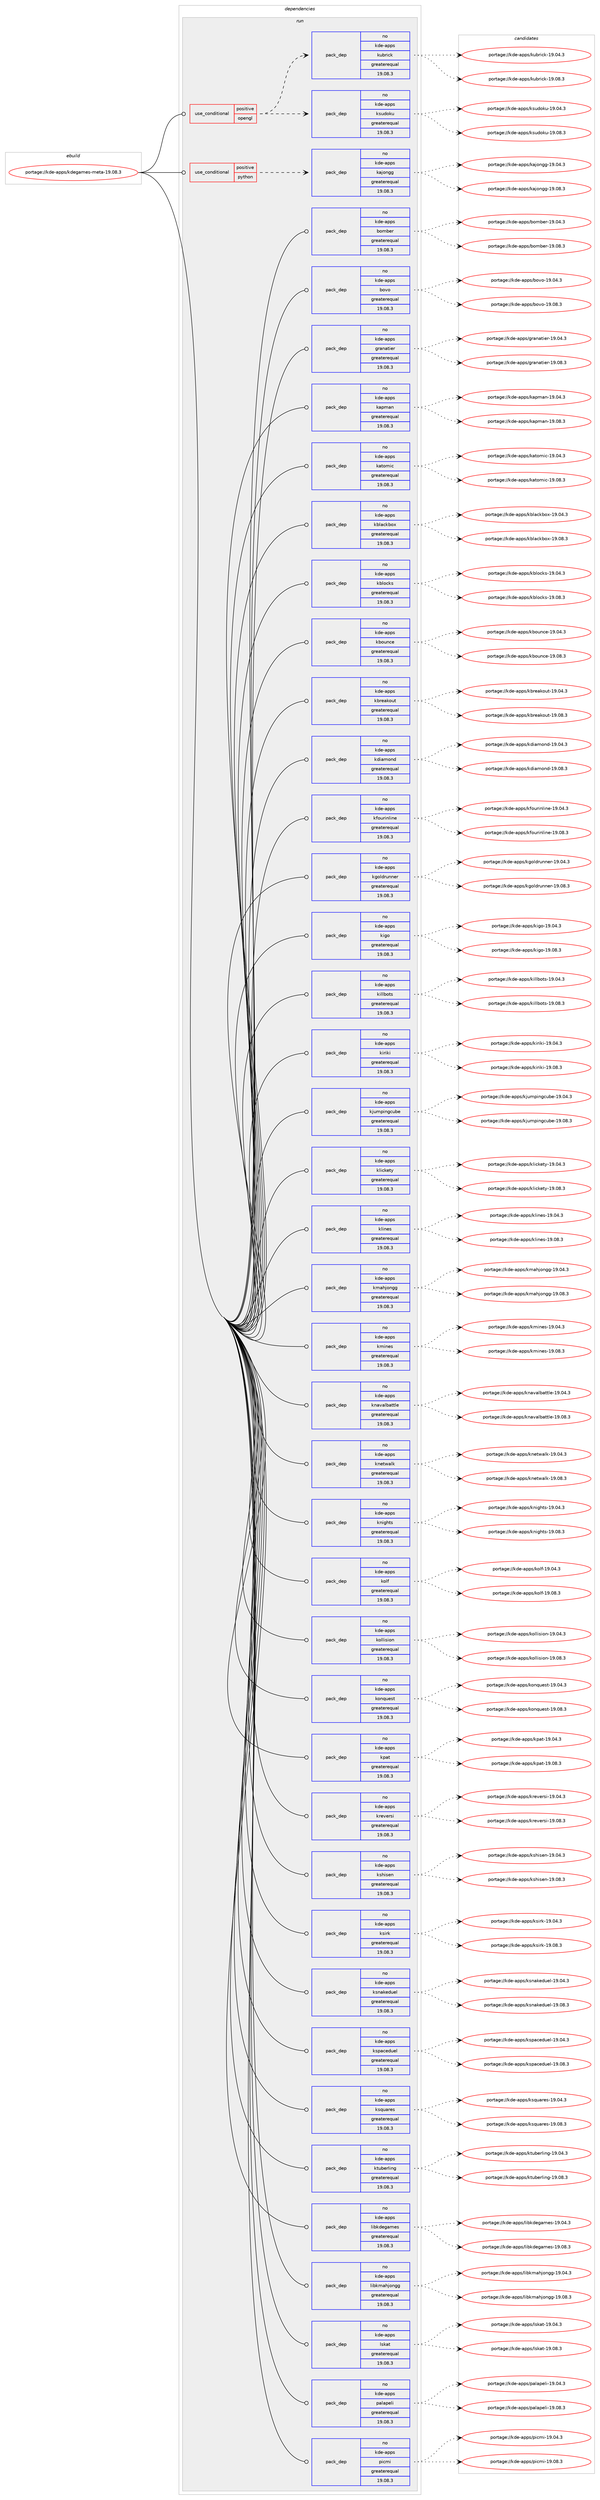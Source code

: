 digraph prolog {

# *************
# Graph options
# *************

newrank=true;
concentrate=true;
compound=true;
graph [rankdir=LR,fontname=Helvetica,fontsize=10,ranksep=1.5];#, ranksep=2.5, nodesep=0.2];
edge  [arrowhead=vee];
node  [fontname=Helvetica,fontsize=10];

# **********
# The ebuild
# **********

subgraph cluster_leftcol {
color=gray;
rank=same;
label=<<i>ebuild</i>>;
id [label="portage://kde-apps/kdegames-meta-19.08.3", color=red, width=4, href="../kde-apps/kdegames-meta-19.08.3.svg"];
}

# ****************
# The dependencies
# ****************

subgraph cluster_midcol {
color=gray;
label=<<i>dependencies</i>>;
subgraph cluster_compile {
fillcolor="#eeeeee";
style=filled;
label=<<i>compile</i>>;
}
subgraph cluster_compileandrun {
fillcolor="#eeeeee";
style=filled;
label=<<i>compile and run</i>>;
}
subgraph cluster_run {
fillcolor="#eeeeee";
style=filled;
label=<<i>run</i>>;
subgraph cond75086 {
dependency288215 [label=<<TABLE BORDER="0" CELLBORDER="1" CELLSPACING="0" CELLPADDING="4"><TR><TD ROWSPAN="3" CELLPADDING="10">use_conditional</TD></TR><TR><TD>positive</TD></TR><TR><TD>opengl</TD></TR></TABLE>>, shape=none, color=red];
subgraph pack208813 {
dependency288216 [label=<<TABLE BORDER="0" CELLBORDER="1" CELLSPACING="0" CELLPADDING="4" WIDTH="220"><TR><TD ROWSPAN="6" CELLPADDING="30">pack_dep</TD></TR><TR><TD WIDTH="110">no</TD></TR><TR><TD>kde-apps</TD></TR><TR><TD>ksudoku</TD></TR><TR><TD>greaterequal</TD></TR><TR><TD>19.08.3</TD></TR></TABLE>>, shape=none, color=blue];
}
dependency288215:e -> dependency288216:w [weight=20,style="dashed",arrowhead="vee"];
subgraph pack208814 {
dependency288217 [label=<<TABLE BORDER="0" CELLBORDER="1" CELLSPACING="0" CELLPADDING="4" WIDTH="220"><TR><TD ROWSPAN="6" CELLPADDING="30">pack_dep</TD></TR><TR><TD WIDTH="110">no</TD></TR><TR><TD>kde-apps</TD></TR><TR><TD>kubrick</TD></TR><TR><TD>greaterequal</TD></TR><TR><TD>19.08.3</TD></TR></TABLE>>, shape=none, color=blue];
}
dependency288215:e -> dependency288217:w [weight=20,style="dashed",arrowhead="vee"];
}
id:e -> dependency288215:w [weight=20,style="solid",arrowhead="odot"];
subgraph cond75087 {
dependency288218 [label=<<TABLE BORDER="0" CELLBORDER="1" CELLSPACING="0" CELLPADDING="4"><TR><TD ROWSPAN="3" CELLPADDING="10">use_conditional</TD></TR><TR><TD>positive</TD></TR><TR><TD>python</TD></TR></TABLE>>, shape=none, color=red];
subgraph pack208815 {
dependency288219 [label=<<TABLE BORDER="0" CELLBORDER="1" CELLSPACING="0" CELLPADDING="4" WIDTH="220"><TR><TD ROWSPAN="6" CELLPADDING="30">pack_dep</TD></TR><TR><TD WIDTH="110">no</TD></TR><TR><TD>kde-apps</TD></TR><TR><TD>kajongg</TD></TR><TR><TD>greaterequal</TD></TR><TR><TD>19.08.3</TD></TR></TABLE>>, shape=none, color=blue];
}
dependency288218:e -> dependency288219:w [weight=20,style="dashed",arrowhead="vee"];
}
id:e -> dependency288218:w [weight=20,style="solid",arrowhead="odot"];
subgraph pack208816 {
dependency288220 [label=<<TABLE BORDER="0" CELLBORDER="1" CELLSPACING="0" CELLPADDING="4" WIDTH="220"><TR><TD ROWSPAN="6" CELLPADDING="30">pack_dep</TD></TR><TR><TD WIDTH="110">no</TD></TR><TR><TD>kde-apps</TD></TR><TR><TD>bomber</TD></TR><TR><TD>greaterequal</TD></TR><TR><TD>19.08.3</TD></TR></TABLE>>, shape=none, color=blue];
}
id:e -> dependency288220:w [weight=20,style="solid",arrowhead="odot"];
subgraph pack208817 {
dependency288221 [label=<<TABLE BORDER="0" CELLBORDER="1" CELLSPACING="0" CELLPADDING="4" WIDTH="220"><TR><TD ROWSPAN="6" CELLPADDING="30">pack_dep</TD></TR><TR><TD WIDTH="110">no</TD></TR><TR><TD>kde-apps</TD></TR><TR><TD>bovo</TD></TR><TR><TD>greaterequal</TD></TR><TR><TD>19.08.3</TD></TR></TABLE>>, shape=none, color=blue];
}
id:e -> dependency288221:w [weight=20,style="solid",arrowhead="odot"];
subgraph pack208818 {
dependency288222 [label=<<TABLE BORDER="0" CELLBORDER="1" CELLSPACING="0" CELLPADDING="4" WIDTH="220"><TR><TD ROWSPAN="6" CELLPADDING="30">pack_dep</TD></TR><TR><TD WIDTH="110">no</TD></TR><TR><TD>kde-apps</TD></TR><TR><TD>granatier</TD></TR><TR><TD>greaterequal</TD></TR><TR><TD>19.08.3</TD></TR></TABLE>>, shape=none, color=blue];
}
id:e -> dependency288222:w [weight=20,style="solid",arrowhead="odot"];
subgraph pack208819 {
dependency288223 [label=<<TABLE BORDER="0" CELLBORDER="1" CELLSPACING="0" CELLPADDING="4" WIDTH="220"><TR><TD ROWSPAN="6" CELLPADDING="30">pack_dep</TD></TR><TR><TD WIDTH="110">no</TD></TR><TR><TD>kde-apps</TD></TR><TR><TD>kapman</TD></TR><TR><TD>greaterequal</TD></TR><TR><TD>19.08.3</TD></TR></TABLE>>, shape=none, color=blue];
}
id:e -> dependency288223:w [weight=20,style="solid",arrowhead="odot"];
subgraph pack208820 {
dependency288224 [label=<<TABLE BORDER="0" CELLBORDER="1" CELLSPACING="0" CELLPADDING="4" WIDTH="220"><TR><TD ROWSPAN="6" CELLPADDING="30">pack_dep</TD></TR><TR><TD WIDTH="110">no</TD></TR><TR><TD>kde-apps</TD></TR><TR><TD>katomic</TD></TR><TR><TD>greaterequal</TD></TR><TR><TD>19.08.3</TD></TR></TABLE>>, shape=none, color=blue];
}
id:e -> dependency288224:w [weight=20,style="solid",arrowhead="odot"];
subgraph pack208821 {
dependency288225 [label=<<TABLE BORDER="0" CELLBORDER="1" CELLSPACING="0" CELLPADDING="4" WIDTH="220"><TR><TD ROWSPAN="6" CELLPADDING="30">pack_dep</TD></TR><TR><TD WIDTH="110">no</TD></TR><TR><TD>kde-apps</TD></TR><TR><TD>kblackbox</TD></TR><TR><TD>greaterequal</TD></TR><TR><TD>19.08.3</TD></TR></TABLE>>, shape=none, color=blue];
}
id:e -> dependency288225:w [weight=20,style="solid",arrowhead="odot"];
subgraph pack208822 {
dependency288226 [label=<<TABLE BORDER="0" CELLBORDER="1" CELLSPACING="0" CELLPADDING="4" WIDTH="220"><TR><TD ROWSPAN="6" CELLPADDING="30">pack_dep</TD></TR><TR><TD WIDTH="110">no</TD></TR><TR><TD>kde-apps</TD></TR><TR><TD>kblocks</TD></TR><TR><TD>greaterequal</TD></TR><TR><TD>19.08.3</TD></TR></TABLE>>, shape=none, color=blue];
}
id:e -> dependency288226:w [weight=20,style="solid",arrowhead="odot"];
subgraph pack208823 {
dependency288227 [label=<<TABLE BORDER="0" CELLBORDER="1" CELLSPACING="0" CELLPADDING="4" WIDTH="220"><TR><TD ROWSPAN="6" CELLPADDING="30">pack_dep</TD></TR><TR><TD WIDTH="110">no</TD></TR><TR><TD>kde-apps</TD></TR><TR><TD>kbounce</TD></TR><TR><TD>greaterequal</TD></TR><TR><TD>19.08.3</TD></TR></TABLE>>, shape=none, color=blue];
}
id:e -> dependency288227:w [weight=20,style="solid",arrowhead="odot"];
subgraph pack208824 {
dependency288228 [label=<<TABLE BORDER="0" CELLBORDER="1" CELLSPACING="0" CELLPADDING="4" WIDTH="220"><TR><TD ROWSPAN="6" CELLPADDING="30">pack_dep</TD></TR><TR><TD WIDTH="110">no</TD></TR><TR><TD>kde-apps</TD></TR><TR><TD>kbreakout</TD></TR><TR><TD>greaterequal</TD></TR><TR><TD>19.08.3</TD></TR></TABLE>>, shape=none, color=blue];
}
id:e -> dependency288228:w [weight=20,style="solid",arrowhead="odot"];
subgraph pack208825 {
dependency288229 [label=<<TABLE BORDER="0" CELLBORDER="1" CELLSPACING="0" CELLPADDING="4" WIDTH="220"><TR><TD ROWSPAN="6" CELLPADDING="30">pack_dep</TD></TR><TR><TD WIDTH="110">no</TD></TR><TR><TD>kde-apps</TD></TR><TR><TD>kdiamond</TD></TR><TR><TD>greaterequal</TD></TR><TR><TD>19.08.3</TD></TR></TABLE>>, shape=none, color=blue];
}
id:e -> dependency288229:w [weight=20,style="solid",arrowhead="odot"];
subgraph pack208826 {
dependency288230 [label=<<TABLE BORDER="0" CELLBORDER="1" CELLSPACING="0" CELLPADDING="4" WIDTH="220"><TR><TD ROWSPAN="6" CELLPADDING="30">pack_dep</TD></TR><TR><TD WIDTH="110">no</TD></TR><TR><TD>kde-apps</TD></TR><TR><TD>kfourinline</TD></TR><TR><TD>greaterequal</TD></TR><TR><TD>19.08.3</TD></TR></TABLE>>, shape=none, color=blue];
}
id:e -> dependency288230:w [weight=20,style="solid",arrowhead="odot"];
subgraph pack208827 {
dependency288231 [label=<<TABLE BORDER="0" CELLBORDER="1" CELLSPACING="0" CELLPADDING="4" WIDTH="220"><TR><TD ROWSPAN="6" CELLPADDING="30">pack_dep</TD></TR><TR><TD WIDTH="110">no</TD></TR><TR><TD>kde-apps</TD></TR><TR><TD>kgoldrunner</TD></TR><TR><TD>greaterequal</TD></TR><TR><TD>19.08.3</TD></TR></TABLE>>, shape=none, color=blue];
}
id:e -> dependency288231:w [weight=20,style="solid",arrowhead="odot"];
subgraph pack208828 {
dependency288232 [label=<<TABLE BORDER="0" CELLBORDER="1" CELLSPACING="0" CELLPADDING="4" WIDTH="220"><TR><TD ROWSPAN="6" CELLPADDING="30">pack_dep</TD></TR><TR><TD WIDTH="110">no</TD></TR><TR><TD>kde-apps</TD></TR><TR><TD>kigo</TD></TR><TR><TD>greaterequal</TD></TR><TR><TD>19.08.3</TD></TR></TABLE>>, shape=none, color=blue];
}
id:e -> dependency288232:w [weight=20,style="solid",arrowhead="odot"];
subgraph pack208829 {
dependency288233 [label=<<TABLE BORDER="0" CELLBORDER="1" CELLSPACING="0" CELLPADDING="4" WIDTH="220"><TR><TD ROWSPAN="6" CELLPADDING="30">pack_dep</TD></TR><TR><TD WIDTH="110">no</TD></TR><TR><TD>kde-apps</TD></TR><TR><TD>killbots</TD></TR><TR><TD>greaterequal</TD></TR><TR><TD>19.08.3</TD></TR></TABLE>>, shape=none, color=blue];
}
id:e -> dependency288233:w [weight=20,style="solid",arrowhead="odot"];
subgraph pack208830 {
dependency288234 [label=<<TABLE BORDER="0" CELLBORDER="1" CELLSPACING="0" CELLPADDING="4" WIDTH="220"><TR><TD ROWSPAN="6" CELLPADDING="30">pack_dep</TD></TR><TR><TD WIDTH="110">no</TD></TR><TR><TD>kde-apps</TD></TR><TR><TD>kiriki</TD></TR><TR><TD>greaterequal</TD></TR><TR><TD>19.08.3</TD></TR></TABLE>>, shape=none, color=blue];
}
id:e -> dependency288234:w [weight=20,style="solid",arrowhead="odot"];
subgraph pack208831 {
dependency288235 [label=<<TABLE BORDER="0" CELLBORDER="1" CELLSPACING="0" CELLPADDING="4" WIDTH="220"><TR><TD ROWSPAN="6" CELLPADDING="30">pack_dep</TD></TR><TR><TD WIDTH="110">no</TD></TR><TR><TD>kde-apps</TD></TR><TR><TD>kjumpingcube</TD></TR><TR><TD>greaterequal</TD></TR><TR><TD>19.08.3</TD></TR></TABLE>>, shape=none, color=blue];
}
id:e -> dependency288235:w [weight=20,style="solid",arrowhead="odot"];
subgraph pack208832 {
dependency288236 [label=<<TABLE BORDER="0" CELLBORDER="1" CELLSPACING="0" CELLPADDING="4" WIDTH="220"><TR><TD ROWSPAN="6" CELLPADDING="30">pack_dep</TD></TR><TR><TD WIDTH="110">no</TD></TR><TR><TD>kde-apps</TD></TR><TR><TD>klickety</TD></TR><TR><TD>greaterequal</TD></TR><TR><TD>19.08.3</TD></TR></TABLE>>, shape=none, color=blue];
}
id:e -> dependency288236:w [weight=20,style="solid",arrowhead="odot"];
subgraph pack208833 {
dependency288237 [label=<<TABLE BORDER="0" CELLBORDER="1" CELLSPACING="0" CELLPADDING="4" WIDTH="220"><TR><TD ROWSPAN="6" CELLPADDING="30">pack_dep</TD></TR><TR><TD WIDTH="110">no</TD></TR><TR><TD>kde-apps</TD></TR><TR><TD>klines</TD></TR><TR><TD>greaterequal</TD></TR><TR><TD>19.08.3</TD></TR></TABLE>>, shape=none, color=blue];
}
id:e -> dependency288237:w [weight=20,style="solid",arrowhead="odot"];
subgraph pack208834 {
dependency288238 [label=<<TABLE BORDER="0" CELLBORDER="1" CELLSPACING="0" CELLPADDING="4" WIDTH="220"><TR><TD ROWSPAN="6" CELLPADDING="30">pack_dep</TD></TR><TR><TD WIDTH="110">no</TD></TR><TR><TD>kde-apps</TD></TR><TR><TD>kmahjongg</TD></TR><TR><TD>greaterequal</TD></TR><TR><TD>19.08.3</TD></TR></TABLE>>, shape=none, color=blue];
}
id:e -> dependency288238:w [weight=20,style="solid",arrowhead="odot"];
subgraph pack208835 {
dependency288239 [label=<<TABLE BORDER="0" CELLBORDER="1" CELLSPACING="0" CELLPADDING="4" WIDTH="220"><TR><TD ROWSPAN="6" CELLPADDING="30">pack_dep</TD></TR><TR><TD WIDTH="110">no</TD></TR><TR><TD>kde-apps</TD></TR><TR><TD>kmines</TD></TR><TR><TD>greaterequal</TD></TR><TR><TD>19.08.3</TD></TR></TABLE>>, shape=none, color=blue];
}
id:e -> dependency288239:w [weight=20,style="solid",arrowhead="odot"];
subgraph pack208836 {
dependency288240 [label=<<TABLE BORDER="0" CELLBORDER="1" CELLSPACING="0" CELLPADDING="4" WIDTH="220"><TR><TD ROWSPAN="6" CELLPADDING="30">pack_dep</TD></TR><TR><TD WIDTH="110">no</TD></TR><TR><TD>kde-apps</TD></TR><TR><TD>knavalbattle</TD></TR><TR><TD>greaterequal</TD></TR><TR><TD>19.08.3</TD></TR></TABLE>>, shape=none, color=blue];
}
id:e -> dependency288240:w [weight=20,style="solid",arrowhead="odot"];
subgraph pack208837 {
dependency288241 [label=<<TABLE BORDER="0" CELLBORDER="1" CELLSPACING="0" CELLPADDING="4" WIDTH="220"><TR><TD ROWSPAN="6" CELLPADDING="30">pack_dep</TD></TR><TR><TD WIDTH="110">no</TD></TR><TR><TD>kde-apps</TD></TR><TR><TD>knetwalk</TD></TR><TR><TD>greaterequal</TD></TR><TR><TD>19.08.3</TD></TR></TABLE>>, shape=none, color=blue];
}
id:e -> dependency288241:w [weight=20,style="solid",arrowhead="odot"];
subgraph pack208838 {
dependency288242 [label=<<TABLE BORDER="0" CELLBORDER="1" CELLSPACING="0" CELLPADDING="4" WIDTH="220"><TR><TD ROWSPAN="6" CELLPADDING="30">pack_dep</TD></TR><TR><TD WIDTH="110">no</TD></TR><TR><TD>kde-apps</TD></TR><TR><TD>knights</TD></TR><TR><TD>greaterequal</TD></TR><TR><TD>19.08.3</TD></TR></TABLE>>, shape=none, color=blue];
}
id:e -> dependency288242:w [weight=20,style="solid",arrowhead="odot"];
subgraph pack208839 {
dependency288243 [label=<<TABLE BORDER="0" CELLBORDER="1" CELLSPACING="0" CELLPADDING="4" WIDTH="220"><TR><TD ROWSPAN="6" CELLPADDING="30">pack_dep</TD></TR><TR><TD WIDTH="110">no</TD></TR><TR><TD>kde-apps</TD></TR><TR><TD>kolf</TD></TR><TR><TD>greaterequal</TD></TR><TR><TD>19.08.3</TD></TR></TABLE>>, shape=none, color=blue];
}
id:e -> dependency288243:w [weight=20,style="solid",arrowhead="odot"];
subgraph pack208840 {
dependency288244 [label=<<TABLE BORDER="0" CELLBORDER="1" CELLSPACING="0" CELLPADDING="4" WIDTH="220"><TR><TD ROWSPAN="6" CELLPADDING="30">pack_dep</TD></TR><TR><TD WIDTH="110">no</TD></TR><TR><TD>kde-apps</TD></TR><TR><TD>kollision</TD></TR><TR><TD>greaterequal</TD></TR><TR><TD>19.08.3</TD></TR></TABLE>>, shape=none, color=blue];
}
id:e -> dependency288244:w [weight=20,style="solid",arrowhead="odot"];
subgraph pack208841 {
dependency288245 [label=<<TABLE BORDER="0" CELLBORDER="1" CELLSPACING="0" CELLPADDING="4" WIDTH="220"><TR><TD ROWSPAN="6" CELLPADDING="30">pack_dep</TD></TR><TR><TD WIDTH="110">no</TD></TR><TR><TD>kde-apps</TD></TR><TR><TD>konquest</TD></TR><TR><TD>greaterequal</TD></TR><TR><TD>19.08.3</TD></TR></TABLE>>, shape=none, color=blue];
}
id:e -> dependency288245:w [weight=20,style="solid",arrowhead="odot"];
subgraph pack208842 {
dependency288246 [label=<<TABLE BORDER="0" CELLBORDER="1" CELLSPACING="0" CELLPADDING="4" WIDTH="220"><TR><TD ROWSPAN="6" CELLPADDING="30">pack_dep</TD></TR><TR><TD WIDTH="110">no</TD></TR><TR><TD>kde-apps</TD></TR><TR><TD>kpat</TD></TR><TR><TD>greaterequal</TD></TR><TR><TD>19.08.3</TD></TR></TABLE>>, shape=none, color=blue];
}
id:e -> dependency288246:w [weight=20,style="solid",arrowhead="odot"];
subgraph pack208843 {
dependency288247 [label=<<TABLE BORDER="0" CELLBORDER="1" CELLSPACING="0" CELLPADDING="4" WIDTH="220"><TR><TD ROWSPAN="6" CELLPADDING="30">pack_dep</TD></TR><TR><TD WIDTH="110">no</TD></TR><TR><TD>kde-apps</TD></TR><TR><TD>kreversi</TD></TR><TR><TD>greaterequal</TD></TR><TR><TD>19.08.3</TD></TR></TABLE>>, shape=none, color=blue];
}
id:e -> dependency288247:w [weight=20,style="solid",arrowhead="odot"];
subgraph pack208844 {
dependency288248 [label=<<TABLE BORDER="0" CELLBORDER="1" CELLSPACING="0" CELLPADDING="4" WIDTH="220"><TR><TD ROWSPAN="6" CELLPADDING="30">pack_dep</TD></TR><TR><TD WIDTH="110">no</TD></TR><TR><TD>kde-apps</TD></TR><TR><TD>kshisen</TD></TR><TR><TD>greaterequal</TD></TR><TR><TD>19.08.3</TD></TR></TABLE>>, shape=none, color=blue];
}
id:e -> dependency288248:w [weight=20,style="solid",arrowhead="odot"];
subgraph pack208845 {
dependency288249 [label=<<TABLE BORDER="0" CELLBORDER="1" CELLSPACING="0" CELLPADDING="4" WIDTH="220"><TR><TD ROWSPAN="6" CELLPADDING="30">pack_dep</TD></TR><TR><TD WIDTH="110">no</TD></TR><TR><TD>kde-apps</TD></TR><TR><TD>ksirk</TD></TR><TR><TD>greaterequal</TD></TR><TR><TD>19.08.3</TD></TR></TABLE>>, shape=none, color=blue];
}
id:e -> dependency288249:w [weight=20,style="solid",arrowhead="odot"];
subgraph pack208846 {
dependency288250 [label=<<TABLE BORDER="0" CELLBORDER="1" CELLSPACING="0" CELLPADDING="4" WIDTH="220"><TR><TD ROWSPAN="6" CELLPADDING="30">pack_dep</TD></TR><TR><TD WIDTH="110">no</TD></TR><TR><TD>kde-apps</TD></TR><TR><TD>ksnakeduel</TD></TR><TR><TD>greaterequal</TD></TR><TR><TD>19.08.3</TD></TR></TABLE>>, shape=none, color=blue];
}
id:e -> dependency288250:w [weight=20,style="solid",arrowhead="odot"];
subgraph pack208847 {
dependency288251 [label=<<TABLE BORDER="0" CELLBORDER="1" CELLSPACING="0" CELLPADDING="4" WIDTH="220"><TR><TD ROWSPAN="6" CELLPADDING="30">pack_dep</TD></TR><TR><TD WIDTH="110">no</TD></TR><TR><TD>kde-apps</TD></TR><TR><TD>kspaceduel</TD></TR><TR><TD>greaterequal</TD></TR><TR><TD>19.08.3</TD></TR></TABLE>>, shape=none, color=blue];
}
id:e -> dependency288251:w [weight=20,style="solid",arrowhead="odot"];
subgraph pack208848 {
dependency288252 [label=<<TABLE BORDER="0" CELLBORDER="1" CELLSPACING="0" CELLPADDING="4" WIDTH="220"><TR><TD ROWSPAN="6" CELLPADDING="30">pack_dep</TD></TR><TR><TD WIDTH="110">no</TD></TR><TR><TD>kde-apps</TD></TR><TR><TD>ksquares</TD></TR><TR><TD>greaterequal</TD></TR><TR><TD>19.08.3</TD></TR></TABLE>>, shape=none, color=blue];
}
id:e -> dependency288252:w [weight=20,style="solid",arrowhead="odot"];
subgraph pack208849 {
dependency288253 [label=<<TABLE BORDER="0" CELLBORDER="1" CELLSPACING="0" CELLPADDING="4" WIDTH="220"><TR><TD ROWSPAN="6" CELLPADDING="30">pack_dep</TD></TR><TR><TD WIDTH="110">no</TD></TR><TR><TD>kde-apps</TD></TR><TR><TD>ktuberling</TD></TR><TR><TD>greaterequal</TD></TR><TR><TD>19.08.3</TD></TR></TABLE>>, shape=none, color=blue];
}
id:e -> dependency288253:w [weight=20,style="solid",arrowhead="odot"];
subgraph pack208850 {
dependency288254 [label=<<TABLE BORDER="0" CELLBORDER="1" CELLSPACING="0" CELLPADDING="4" WIDTH="220"><TR><TD ROWSPAN="6" CELLPADDING="30">pack_dep</TD></TR><TR><TD WIDTH="110">no</TD></TR><TR><TD>kde-apps</TD></TR><TR><TD>libkdegames</TD></TR><TR><TD>greaterequal</TD></TR><TR><TD>19.08.3</TD></TR></TABLE>>, shape=none, color=blue];
}
id:e -> dependency288254:w [weight=20,style="solid",arrowhead="odot"];
subgraph pack208851 {
dependency288255 [label=<<TABLE BORDER="0" CELLBORDER="1" CELLSPACING="0" CELLPADDING="4" WIDTH="220"><TR><TD ROWSPAN="6" CELLPADDING="30">pack_dep</TD></TR><TR><TD WIDTH="110">no</TD></TR><TR><TD>kde-apps</TD></TR><TR><TD>libkmahjongg</TD></TR><TR><TD>greaterequal</TD></TR><TR><TD>19.08.3</TD></TR></TABLE>>, shape=none, color=blue];
}
id:e -> dependency288255:w [weight=20,style="solid",arrowhead="odot"];
subgraph pack208852 {
dependency288256 [label=<<TABLE BORDER="0" CELLBORDER="1" CELLSPACING="0" CELLPADDING="4" WIDTH="220"><TR><TD ROWSPAN="6" CELLPADDING="30">pack_dep</TD></TR><TR><TD WIDTH="110">no</TD></TR><TR><TD>kde-apps</TD></TR><TR><TD>lskat</TD></TR><TR><TD>greaterequal</TD></TR><TR><TD>19.08.3</TD></TR></TABLE>>, shape=none, color=blue];
}
id:e -> dependency288256:w [weight=20,style="solid",arrowhead="odot"];
subgraph pack208853 {
dependency288257 [label=<<TABLE BORDER="0" CELLBORDER="1" CELLSPACING="0" CELLPADDING="4" WIDTH="220"><TR><TD ROWSPAN="6" CELLPADDING="30">pack_dep</TD></TR><TR><TD WIDTH="110">no</TD></TR><TR><TD>kde-apps</TD></TR><TR><TD>palapeli</TD></TR><TR><TD>greaterequal</TD></TR><TR><TD>19.08.3</TD></TR></TABLE>>, shape=none, color=blue];
}
id:e -> dependency288257:w [weight=20,style="solid",arrowhead="odot"];
subgraph pack208854 {
dependency288258 [label=<<TABLE BORDER="0" CELLBORDER="1" CELLSPACING="0" CELLPADDING="4" WIDTH="220"><TR><TD ROWSPAN="6" CELLPADDING="30">pack_dep</TD></TR><TR><TD WIDTH="110">no</TD></TR><TR><TD>kde-apps</TD></TR><TR><TD>picmi</TD></TR><TR><TD>greaterequal</TD></TR><TR><TD>19.08.3</TD></TR></TABLE>>, shape=none, color=blue];
}
id:e -> dependency288258:w [weight=20,style="solid",arrowhead="odot"];
}
}

# **************
# The candidates
# **************

subgraph cluster_choices {
rank=same;
color=gray;
label=<<i>candidates</i>>;

subgraph choice208813 {
color=black;
nodesep=1;
choiceportage1071001014597112112115471071151171001111071174549574648524651 [label="portage://kde-apps/ksudoku-19.04.3", color=red, width=4,href="../kde-apps/ksudoku-19.04.3.svg"];
choiceportage1071001014597112112115471071151171001111071174549574648564651 [label="portage://kde-apps/ksudoku-19.08.3", color=red, width=4,href="../kde-apps/ksudoku-19.08.3.svg"];
dependency288216:e -> choiceportage1071001014597112112115471071151171001111071174549574648524651:w [style=dotted,weight="100"];
dependency288216:e -> choiceportage1071001014597112112115471071151171001111071174549574648564651:w [style=dotted,weight="100"];
}
subgraph choice208814 {
color=black;
nodesep=1;
choiceportage10710010145971121121154710711798114105991074549574648524651 [label="portage://kde-apps/kubrick-19.04.3", color=red, width=4,href="../kde-apps/kubrick-19.04.3.svg"];
choiceportage10710010145971121121154710711798114105991074549574648564651 [label="portage://kde-apps/kubrick-19.08.3", color=red, width=4,href="../kde-apps/kubrick-19.08.3.svg"];
dependency288217:e -> choiceportage10710010145971121121154710711798114105991074549574648524651:w [style=dotted,weight="100"];
dependency288217:e -> choiceportage10710010145971121121154710711798114105991074549574648564651:w [style=dotted,weight="100"];
}
subgraph choice208815 {
color=black;
nodesep=1;
choiceportage107100101459711211211547107971061111101031034549574648524651 [label="portage://kde-apps/kajongg-19.04.3", color=red, width=4,href="../kde-apps/kajongg-19.04.3.svg"];
choiceportage107100101459711211211547107971061111101031034549574648564651 [label="portage://kde-apps/kajongg-19.08.3", color=red, width=4,href="../kde-apps/kajongg-19.08.3.svg"];
dependency288219:e -> choiceportage107100101459711211211547107971061111101031034549574648524651:w [style=dotted,weight="100"];
dependency288219:e -> choiceportage107100101459711211211547107971061111101031034549574648564651:w [style=dotted,weight="100"];
}
subgraph choice208816 {
color=black;
nodesep=1;
choiceportage10710010145971121121154798111109981011144549574648524651 [label="portage://kde-apps/bomber-19.04.3", color=red, width=4,href="../kde-apps/bomber-19.04.3.svg"];
choiceportage10710010145971121121154798111109981011144549574648564651 [label="portage://kde-apps/bomber-19.08.3", color=red, width=4,href="../kde-apps/bomber-19.08.3.svg"];
dependency288220:e -> choiceportage10710010145971121121154798111109981011144549574648524651:w [style=dotted,weight="100"];
dependency288220:e -> choiceportage10710010145971121121154798111109981011144549574648564651:w [style=dotted,weight="100"];
}
subgraph choice208817 {
color=black;
nodesep=1;
choiceportage107100101459711211211547981111181114549574648524651 [label="portage://kde-apps/bovo-19.04.3", color=red, width=4,href="../kde-apps/bovo-19.04.3.svg"];
choiceportage107100101459711211211547981111181114549574648564651 [label="portage://kde-apps/bovo-19.08.3", color=red, width=4,href="../kde-apps/bovo-19.08.3.svg"];
dependency288221:e -> choiceportage107100101459711211211547981111181114549574648524651:w [style=dotted,weight="100"];
dependency288221:e -> choiceportage107100101459711211211547981111181114549574648564651:w [style=dotted,weight="100"];
}
subgraph choice208818 {
color=black;
nodesep=1;
choiceportage10710010145971121121154710311497110971161051011144549574648524651 [label="portage://kde-apps/granatier-19.04.3", color=red, width=4,href="../kde-apps/granatier-19.04.3.svg"];
choiceportage10710010145971121121154710311497110971161051011144549574648564651 [label="portage://kde-apps/granatier-19.08.3", color=red, width=4,href="../kde-apps/granatier-19.08.3.svg"];
dependency288222:e -> choiceportage10710010145971121121154710311497110971161051011144549574648524651:w [style=dotted,weight="100"];
dependency288222:e -> choiceportage10710010145971121121154710311497110971161051011144549574648564651:w [style=dotted,weight="100"];
}
subgraph choice208819 {
color=black;
nodesep=1;
choiceportage10710010145971121121154710797112109971104549574648524651 [label="portage://kde-apps/kapman-19.04.3", color=red, width=4,href="../kde-apps/kapman-19.04.3.svg"];
choiceportage10710010145971121121154710797112109971104549574648564651 [label="portage://kde-apps/kapman-19.08.3", color=red, width=4,href="../kde-apps/kapman-19.08.3.svg"];
dependency288223:e -> choiceportage10710010145971121121154710797112109971104549574648524651:w [style=dotted,weight="100"];
dependency288223:e -> choiceportage10710010145971121121154710797112109971104549574648564651:w [style=dotted,weight="100"];
}
subgraph choice208820 {
color=black;
nodesep=1;
choiceportage10710010145971121121154710797116111109105994549574648524651 [label="portage://kde-apps/katomic-19.04.3", color=red, width=4,href="../kde-apps/katomic-19.04.3.svg"];
choiceportage10710010145971121121154710797116111109105994549574648564651 [label="portage://kde-apps/katomic-19.08.3", color=red, width=4,href="../kde-apps/katomic-19.08.3.svg"];
dependency288224:e -> choiceportage10710010145971121121154710797116111109105994549574648524651:w [style=dotted,weight="100"];
dependency288224:e -> choiceportage10710010145971121121154710797116111109105994549574648564651:w [style=dotted,weight="100"];
}
subgraph choice208821 {
color=black;
nodesep=1;
choiceportage107100101459711211211547107981089799107981111204549574648524651 [label="portage://kde-apps/kblackbox-19.04.3", color=red, width=4,href="../kde-apps/kblackbox-19.04.3.svg"];
choiceportage107100101459711211211547107981089799107981111204549574648564651 [label="portage://kde-apps/kblackbox-19.08.3", color=red, width=4,href="../kde-apps/kblackbox-19.08.3.svg"];
dependency288225:e -> choiceportage107100101459711211211547107981089799107981111204549574648524651:w [style=dotted,weight="100"];
dependency288225:e -> choiceportage107100101459711211211547107981089799107981111204549574648564651:w [style=dotted,weight="100"];
}
subgraph choice208822 {
color=black;
nodesep=1;
choiceportage10710010145971121121154710798108111991071154549574648524651 [label="portage://kde-apps/kblocks-19.04.3", color=red, width=4,href="../kde-apps/kblocks-19.04.3.svg"];
choiceportage10710010145971121121154710798108111991071154549574648564651 [label="portage://kde-apps/kblocks-19.08.3", color=red, width=4,href="../kde-apps/kblocks-19.08.3.svg"];
dependency288226:e -> choiceportage10710010145971121121154710798108111991071154549574648524651:w [style=dotted,weight="100"];
dependency288226:e -> choiceportage10710010145971121121154710798108111991071154549574648564651:w [style=dotted,weight="100"];
}
subgraph choice208823 {
color=black;
nodesep=1;
choiceportage10710010145971121121154710798111117110991014549574648524651 [label="portage://kde-apps/kbounce-19.04.3", color=red, width=4,href="../kde-apps/kbounce-19.04.3.svg"];
choiceportage10710010145971121121154710798111117110991014549574648564651 [label="portage://kde-apps/kbounce-19.08.3", color=red, width=4,href="../kde-apps/kbounce-19.08.3.svg"];
dependency288227:e -> choiceportage10710010145971121121154710798111117110991014549574648524651:w [style=dotted,weight="100"];
dependency288227:e -> choiceportage10710010145971121121154710798111117110991014549574648564651:w [style=dotted,weight="100"];
}
subgraph choice208824 {
color=black;
nodesep=1;
choiceportage10710010145971121121154710798114101971071111171164549574648524651 [label="portage://kde-apps/kbreakout-19.04.3", color=red, width=4,href="../kde-apps/kbreakout-19.04.3.svg"];
choiceportage10710010145971121121154710798114101971071111171164549574648564651 [label="portage://kde-apps/kbreakout-19.08.3", color=red, width=4,href="../kde-apps/kbreakout-19.08.3.svg"];
dependency288228:e -> choiceportage10710010145971121121154710798114101971071111171164549574648524651:w [style=dotted,weight="100"];
dependency288228:e -> choiceportage10710010145971121121154710798114101971071111171164549574648564651:w [style=dotted,weight="100"];
}
subgraph choice208825 {
color=black;
nodesep=1;
choiceportage107100101459711211211547107100105971091111101004549574648524651 [label="portage://kde-apps/kdiamond-19.04.3", color=red, width=4,href="../kde-apps/kdiamond-19.04.3.svg"];
choiceportage107100101459711211211547107100105971091111101004549574648564651 [label="portage://kde-apps/kdiamond-19.08.3", color=red, width=4,href="../kde-apps/kdiamond-19.08.3.svg"];
dependency288229:e -> choiceportage107100101459711211211547107100105971091111101004549574648524651:w [style=dotted,weight="100"];
dependency288229:e -> choiceportage107100101459711211211547107100105971091111101004549574648564651:w [style=dotted,weight="100"];
}
subgraph choice208826 {
color=black;
nodesep=1;
choiceportage1071001014597112112115471071021111171141051101081051101014549574648524651 [label="portage://kde-apps/kfourinline-19.04.3", color=red, width=4,href="../kde-apps/kfourinline-19.04.3.svg"];
choiceportage1071001014597112112115471071021111171141051101081051101014549574648564651 [label="portage://kde-apps/kfourinline-19.08.3", color=red, width=4,href="../kde-apps/kfourinline-19.08.3.svg"];
dependency288230:e -> choiceportage1071001014597112112115471071021111171141051101081051101014549574648524651:w [style=dotted,weight="100"];
dependency288230:e -> choiceportage1071001014597112112115471071021111171141051101081051101014549574648564651:w [style=dotted,weight="100"];
}
subgraph choice208827 {
color=black;
nodesep=1;
choiceportage1071001014597112112115471071031111081001141171101101011144549574648524651 [label="portage://kde-apps/kgoldrunner-19.04.3", color=red, width=4,href="../kde-apps/kgoldrunner-19.04.3.svg"];
choiceportage1071001014597112112115471071031111081001141171101101011144549574648564651 [label="portage://kde-apps/kgoldrunner-19.08.3", color=red, width=4,href="../kde-apps/kgoldrunner-19.08.3.svg"];
dependency288231:e -> choiceportage1071001014597112112115471071031111081001141171101101011144549574648524651:w [style=dotted,weight="100"];
dependency288231:e -> choiceportage1071001014597112112115471071031111081001141171101101011144549574648564651:w [style=dotted,weight="100"];
}
subgraph choice208828 {
color=black;
nodesep=1;
choiceportage1071001014597112112115471071051031114549574648524651 [label="portage://kde-apps/kigo-19.04.3", color=red, width=4,href="../kde-apps/kigo-19.04.3.svg"];
choiceportage1071001014597112112115471071051031114549574648564651 [label="portage://kde-apps/kigo-19.08.3", color=red, width=4,href="../kde-apps/kigo-19.08.3.svg"];
dependency288232:e -> choiceportage1071001014597112112115471071051031114549574648524651:w [style=dotted,weight="100"];
dependency288232:e -> choiceportage1071001014597112112115471071051031114549574648564651:w [style=dotted,weight="100"];
}
subgraph choice208829 {
color=black;
nodesep=1;
choiceportage107100101459711211211547107105108108981111161154549574648524651 [label="portage://kde-apps/killbots-19.04.3", color=red, width=4,href="../kde-apps/killbots-19.04.3.svg"];
choiceportage107100101459711211211547107105108108981111161154549574648564651 [label="portage://kde-apps/killbots-19.08.3", color=red, width=4,href="../kde-apps/killbots-19.08.3.svg"];
dependency288233:e -> choiceportage107100101459711211211547107105108108981111161154549574648524651:w [style=dotted,weight="100"];
dependency288233:e -> choiceportage107100101459711211211547107105108108981111161154549574648564651:w [style=dotted,weight="100"];
}
subgraph choice208830 {
color=black;
nodesep=1;
choiceportage1071001014597112112115471071051141051071054549574648524651 [label="portage://kde-apps/kiriki-19.04.3", color=red, width=4,href="../kde-apps/kiriki-19.04.3.svg"];
choiceportage1071001014597112112115471071051141051071054549574648564651 [label="portage://kde-apps/kiriki-19.08.3", color=red, width=4,href="../kde-apps/kiriki-19.08.3.svg"];
dependency288234:e -> choiceportage1071001014597112112115471071051141051071054549574648524651:w [style=dotted,weight="100"];
dependency288234:e -> choiceportage1071001014597112112115471071051141051071054549574648564651:w [style=dotted,weight="100"];
}
subgraph choice208831 {
color=black;
nodesep=1;
choiceportage10710010145971121121154710710611710911210511010399117981014549574648524651 [label="portage://kde-apps/kjumpingcube-19.04.3", color=red, width=4,href="../kde-apps/kjumpingcube-19.04.3.svg"];
choiceportage10710010145971121121154710710611710911210511010399117981014549574648564651 [label="portage://kde-apps/kjumpingcube-19.08.3", color=red, width=4,href="../kde-apps/kjumpingcube-19.08.3.svg"];
dependency288235:e -> choiceportage10710010145971121121154710710611710911210511010399117981014549574648524651:w [style=dotted,weight="100"];
dependency288235:e -> choiceportage10710010145971121121154710710611710911210511010399117981014549574648564651:w [style=dotted,weight="100"];
}
subgraph choice208832 {
color=black;
nodesep=1;
choiceportage107100101459711211211547107108105991071011161214549574648524651 [label="portage://kde-apps/klickety-19.04.3", color=red, width=4,href="../kde-apps/klickety-19.04.3.svg"];
choiceportage107100101459711211211547107108105991071011161214549574648564651 [label="portage://kde-apps/klickety-19.08.3", color=red, width=4,href="../kde-apps/klickety-19.08.3.svg"];
dependency288236:e -> choiceportage107100101459711211211547107108105991071011161214549574648524651:w [style=dotted,weight="100"];
dependency288236:e -> choiceportage107100101459711211211547107108105991071011161214549574648564651:w [style=dotted,weight="100"];
}
subgraph choice208833 {
color=black;
nodesep=1;
choiceportage1071001014597112112115471071081051101011154549574648524651 [label="portage://kde-apps/klines-19.04.3", color=red, width=4,href="../kde-apps/klines-19.04.3.svg"];
choiceportage1071001014597112112115471071081051101011154549574648564651 [label="portage://kde-apps/klines-19.08.3", color=red, width=4,href="../kde-apps/klines-19.08.3.svg"];
dependency288237:e -> choiceportage1071001014597112112115471071081051101011154549574648524651:w [style=dotted,weight="100"];
dependency288237:e -> choiceportage1071001014597112112115471071081051101011154549574648564651:w [style=dotted,weight="100"];
}
subgraph choice208834 {
color=black;
nodesep=1;
choiceportage107100101459711211211547107109971041061111101031034549574648524651 [label="portage://kde-apps/kmahjongg-19.04.3", color=red, width=4,href="../kde-apps/kmahjongg-19.04.3.svg"];
choiceportage107100101459711211211547107109971041061111101031034549574648564651 [label="portage://kde-apps/kmahjongg-19.08.3", color=red, width=4,href="../kde-apps/kmahjongg-19.08.3.svg"];
dependency288238:e -> choiceportage107100101459711211211547107109971041061111101031034549574648524651:w [style=dotted,weight="100"];
dependency288238:e -> choiceportage107100101459711211211547107109971041061111101031034549574648564651:w [style=dotted,weight="100"];
}
subgraph choice208835 {
color=black;
nodesep=1;
choiceportage1071001014597112112115471071091051101011154549574648524651 [label="portage://kde-apps/kmines-19.04.3", color=red, width=4,href="../kde-apps/kmines-19.04.3.svg"];
choiceportage1071001014597112112115471071091051101011154549574648564651 [label="portage://kde-apps/kmines-19.08.3", color=red, width=4,href="../kde-apps/kmines-19.08.3.svg"];
dependency288239:e -> choiceportage1071001014597112112115471071091051101011154549574648524651:w [style=dotted,weight="100"];
dependency288239:e -> choiceportage1071001014597112112115471071091051101011154549574648564651:w [style=dotted,weight="100"];
}
subgraph choice208836 {
color=black;
nodesep=1;
choiceportage107100101459711211211547107110971189710898971161161081014549574648524651 [label="portage://kde-apps/knavalbattle-19.04.3", color=red, width=4,href="../kde-apps/knavalbattle-19.04.3.svg"];
choiceportage107100101459711211211547107110971189710898971161161081014549574648564651 [label="portage://kde-apps/knavalbattle-19.08.3", color=red, width=4,href="../kde-apps/knavalbattle-19.08.3.svg"];
dependency288240:e -> choiceportage107100101459711211211547107110971189710898971161161081014549574648524651:w [style=dotted,weight="100"];
dependency288240:e -> choiceportage107100101459711211211547107110971189710898971161161081014549574648564651:w [style=dotted,weight="100"];
}
subgraph choice208837 {
color=black;
nodesep=1;
choiceportage107100101459711211211547107110101116119971081074549574648524651 [label="portage://kde-apps/knetwalk-19.04.3", color=red, width=4,href="../kde-apps/knetwalk-19.04.3.svg"];
choiceportage107100101459711211211547107110101116119971081074549574648564651 [label="portage://kde-apps/knetwalk-19.08.3", color=red, width=4,href="../kde-apps/knetwalk-19.08.3.svg"];
dependency288241:e -> choiceportage107100101459711211211547107110101116119971081074549574648524651:w [style=dotted,weight="100"];
dependency288241:e -> choiceportage107100101459711211211547107110101116119971081074549574648564651:w [style=dotted,weight="100"];
}
subgraph choice208838 {
color=black;
nodesep=1;
choiceportage1071001014597112112115471071101051031041161154549574648524651 [label="portage://kde-apps/knights-19.04.3", color=red, width=4,href="../kde-apps/knights-19.04.3.svg"];
choiceportage1071001014597112112115471071101051031041161154549574648564651 [label="portage://kde-apps/knights-19.08.3", color=red, width=4,href="../kde-apps/knights-19.08.3.svg"];
dependency288242:e -> choiceportage1071001014597112112115471071101051031041161154549574648524651:w [style=dotted,weight="100"];
dependency288242:e -> choiceportage1071001014597112112115471071101051031041161154549574648564651:w [style=dotted,weight="100"];
}
subgraph choice208839 {
color=black;
nodesep=1;
choiceportage1071001014597112112115471071111081024549574648524651 [label="portage://kde-apps/kolf-19.04.3", color=red, width=4,href="../kde-apps/kolf-19.04.3.svg"];
choiceportage1071001014597112112115471071111081024549574648564651 [label="portage://kde-apps/kolf-19.08.3", color=red, width=4,href="../kde-apps/kolf-19.08.3.svg"];
dependency288243:e -> choiceportage1071001014597112112115471071111081024549574648524651:w [style=dotted,weight="100"];
dependency288243:e -> choiceportage1071001014597112112115471071111081024549574648564651:w [style=dotted,weight="100"];
}
subgraph choice208840 {
color=black;
nodesep=1;
choiceportage1071001014597112112115471071111081081051151051111104549574648524651 [label="portage://kde-apps/kollision-19.04.3", color=red, width=4,href="../kde-apps/kollision-19.04.3.svg"];
choiceportage1071001014597112112115471071111081081051151051111104549574648564651 [label="portage://kde-apps/kollision-19.08.3", color=red, width=4,href="../kde-apps/kollision-19.08.3.svg"];
dependency288244:e -> choiceportage1071001014597112112115471071111081081051151051111104549574648524651:w [style=dotted,weight="100"];
dependency288244:e -> choiceportage1071001014597112112115471071111081081051151051111104549574648564651:w [style=dotted,weight="100"];
}
subgraph choice208841 {
color=black;
nodesep=1;
choiceportage1071001014597112112115471071111101131171011151164549574648524651 [label="portage://kde-apps/konquest-19.04.3", color=red, width=4,href="../kde-apps/konquest-19.04.3.svg"];
choiceportage1071001014597112112115471071111101131171011151164549574648564651 [label="portage://kde-apps/konquest-19.08.3", color=red, width=4,href="../kde-apps/konquest-19.08.3.svg"];
dependency288245:e -> choiceportage1071001014597112112115471071111101131171011151164549574648524651:w [style=dotted,weight="100"];
dependency288245:e -> choiceportage1071001014597112112115471071111101131171011151164549574648564651:w [style=dotted,weight="100"];
}
subgraph choice208842 {
color=black;
nodesep=1;
choiceportage107100101459711211211547107112971164549574648524651 [label="portage://kde-apps/kpat-19.04.3", color=red, width=4,href="../kde-apps/kpat-19.04.3.svg"];
choiceportage107100101459711211211547107112971164549574648564651 [label="portage://kde-apps/kpat-19.08.3", color=red, width=4,href="../kde-apps/kpat-19.08.3.svg"];
dependency288246:e -> choiceportage107100101459711211211547107112971164549574648524651:w [style=dotted,weight="100"];
dependency288246:e -> choiceportage107100101459711211211547107112971164549574648564651:w [style=dotted,weight="100"];
}
subgraph choice208843 {
color=black;
nodesep=1;
choiceportage1071001014597112112115471071141011181011141151054549574648524651 [label="portage://kde-apps/kreversi-19.04.3", color=red, width=4,href="../kde-apps/kreversi-19.04.3.svg"];
choiceportage1071001014597112112115471071141011181011141151054549574648564651 [label="portage://kde-apps/kreversi-19.08.3", color=red, width=4,href="../kde-apps/kreversi-19.08.3.svg"];
dependency288247:e -> choiceportage1071001014597112112115471071141011181011141151054549574648524651:w [style=dotted,weight="100"];
dependency288247:e -> choiceportage1071001014597112112115471071141011181011141151054549574648564651:w [style=dotted,weight="100"];
}
subgraph choice208844 {
color=black;
nodesep=1;
choiceportage1071001014597112112115471071151041051151011104549574648524651 [label="portage://kde-apps/kshisen-19.04.3", color=red, width=4,href="../kde-apps/kshisen-19.04.3.svg"];
choiceportage1071001014597112112115471071151041051151011104549574648564651 [label="portage://kde-apps/kshisen-19.08.3", color=red, width=4,href="../kde-apps/kshisen-19.08.3.svg"];
dependency288248:e -> choiceportage1071001014597112112115471071151041051151011104549574648524651:w [style=dotted,weight="100"];
dependency288248:e -> choiceportage1071001014597112112115471071151041051151011104549574648564651:w [style=dotted,weight="100"];
}
subgraph choice208845 {
color=black;
nodesep=1;
choiceportage1071001014597112112115471071151051141074549574648524651 [label="portage://kde-apps/ksirk-19.04.3", color=red, width=4,href="../kde-apps/ksirk-19.04.3.svg"];
choiceportage1071001014597112112115471071151051141074549574648564651 [label="portage://kde-apps/ksirk-19.08.3", color=red, width=4,href="../kde-apps/ksirk-19.08.3.svg"];
dependency288249:e -> choiceportage1071001014597112112115471071151051141074549574648524651:w [style=dotted,weight="100"];
dependency288249:e -> choiceportage1071001014597112112115471071151051141074549574648564651:w [style=dotted,weight="100"];
}
subgraph choice208846 {
color=black;
nodesep=1;
choiceportage107100101459711211211547107115110971071011001171011084549574648524651 [label="portage://kde-apps/ksnakeduel-19.04.3", color=red, width=4,href="../kde-apps/ksnakeduel-19.04.3.svg"];
choiceportage107100101459711211211547107115110971071011001171011084549574648564651 [label="portage://kde-apps/ksnakeduel-19.08.3", color=red, width=4,href="../kde-apps/ksnakeduel-19.08.3.svg"];
dependency288250:e -> choiceportage107100101459711211211547107115110971071011001171011084549574648524651:w [style=dotted,weight="100"];
dependency288250:e -> choiceportage107100101459711211211547107115110971071011001171011084549574648564651:w [style=dotted,weight="100"];
}
subgraph choice208847 {
color=black;
nodesep=1;
choiceportage10710010145971121121154710711511297991011001171011084549574648524651 [label="portage://kde-apps/kspaceduel-19.04.3", color=red, width=4,href="../kde-apps/kspaceduel-19.04.3.svg"];
choiceportage10710010145971121121154710711511297991011001171011084549574648564651 [label="portage://kde-apps/kspaceduel-19.08.3", color=red, width=4,href="../kde-apps/kspaceduel-19.08.3.svg"];
dependency288251:e -> choiceportage10710010145971121121154710711511297991011001171011084549574648524651:w [style=dotted,weight="100"];
dependency288251:e -> choiceportage10710010145971121121154710711511297991011001171011084549574648564651:w [style=dotted,weight="100"];
}
subgraph choice208848 {
color=black;
nodesep=1;
choiceportage107100101459711211211547107115113117971141011154549574648524651 [label="portage://kde-apps/ksquares-19.04.3", color=red, width=4,href="../kde-apps/ksquares-19.04.3.svg"];
choiceportage107100101459711211211547107115113117971141011154549574648564651 [label="portage://kde-apps/ksquares-19.08.3", color=red, width=4,href="../kde-apps/ksquares-19.08.3.svg"];
dependency288252:e -> choiceportage107100101459711211211547107115113117971141011154549574648524651:w [style=dotted,weight="100"];
dependency288252:e -> choiceportage107100101459711211211547107115113117971141011154549574648564651:w [style=dotted,weight="100"];
}
subgraph choice208849 {
color=black;
nodesep=1;
choiceportage107100101459711211211547107116117981011141081051101034549574648524651 [label="portage://kde-apps/ktuberling-19.04.3", color=red, width=4,href="../kde-apps/ktuberling-19.04.3.svg"];
choiceportage107100101459711211211547107116117981011141081051101034549574648564651 [label="portage://kde-apps/ktuberling-19.08.3", color=red, width=4,href="../kde-apps/ktuberling-19.08.3.svg"];
dependency288253:e -> choiceportage107100101459711211211547107116117981011141081051101034549574648524651:w [style=dotted,weight="100"];
dependency288253:e -> choiceportage107100101459711211211547107116117981011141081051101034549574648564651:w [style=dotted,weight="100"];
}
subgraph choice208850 {
color=black;
nodesep=1;
choiceportage10710010145971121121154710810598107100101103971091011154549574648524651 [label="portage://kde-apps/libkdegames-19.04.3", color=red, width=4,href="../kde-apps/libkdegames-19.04.3.svg"];
choiceportage10710010145971121121154710810598107100101103971091011154549574648564651 [label="portage://kde-apps/libkdegames-19.08.3", color=red, width=4,href="../kde-apps/libkdegames-19.08.3.svg"];
dependency288254:e -> choiceportage10710010145971121121154710810598107100101103971091011154549574648524651:w [style=dotted,weight="100"];
dependency288254:e -> choiceportage10710010145971121121154710810598107100101103971091011154549574648564651:w [style=dotted,weight="100"];
}
subgraph choice208851 {
color=black;
nodesep=1;
choiceportage10710010145971121121154710810598107109971041061111101031034549574648524651 [label="portage://kde-apps/libkmahjongg-19.04.3", color=red, width=4,href="../kde-apps/libkmahjongg-19.04.3.svg"];
choiceportage10710010145971121121154710810598107109971041061111101031034549574648564651 [label="portage://kde-apps/libkmahjongg-19.08.3", color=red, width=4,href="../kde-apps/libkmahjongg-19.08.3.svg"];
dependency288255:e -> choiceportage10710010145971121121154710810598107109971041061111101031034549574648524651:w [style=dotted,weight="100"];
dependency288255:e -> choiceportage10710010145971121121154710810598107109971041061111101031034549574648564651:w [style=dotted,weight="100"];
}
subgraph choice208852 {
color=black;
nodesep=1;
choiceportage107100101459711211211547108115107971164549574648524651 [label="portage://kde-apps/lskat-19.04.3", color=red, width=4,href="../kde-apps/lskat-19.04.3.svg"];
choiceportage107100101459711211211547108115107971164549574648564651 [label="portage://kde-apps/lskat-19.08.3", color=red, width=4,href="../kde-apps/lskat-19.08.3.svg"];
dependency288256:e -> choiceportage107100101459711211211547108115107971164549574648524651:w [style=dotted,weight="100"];
dependency288256:e -> choiceportage107100101459711211211547108115107971164549574648564651:w [style=dotted,weight="100"];
}
subgraph choice208853 {
color=black;
nodesep=1;
choiceportage10710010145971121121154711297108971121011081054549574648524651 [label="portage://kde-apps/palapeli-19.04.3", color=red, width=4,href="../kde-apps/palapeli-19.04.3.svg"];
choiceportage10710010145971121121154711297108971121011081054549574648564651 [label="portage://kde-apps/palapeli-19.08.3", color=red, width=4,href="../kde-apps/palapeli-19.08.3.svg"];
dependency288257:e -> choiceportage10710010145971121121154711297108971121011081054549574648524651:w [style=dotted,weight="100"];
dependency288257:e -> choiceportage10710010145971121121154711297108971121011081054549574648564651:w [style=dotted,weight="100"];
}
subgraph choice208854 {
color=black;
nodesep=1;
choiceportage107100101459711211211547112105991091054549574648524651 [label="portage://kde-apps/picmi-19.04.3", color=red, width=4,href="../kde-apps/picmi-19.04.3.svg"];
choiceportage107100101459711211211547112105991091054549574648564651 [label="portage://kde-apps/picmi-19.08.3", color=red, width=4,href="../kde-apps/picmi-19.08.3.svg"];
dependency288258:e -> choiceportage107100101459711211211547112105991091054549574648524651:w [style=dotted,weight="100"];
dependency288258:e -> choiceportage107100101459711211211547112105991091054549574648564651:w [style=dotted,weight="100"];
}
}

}
